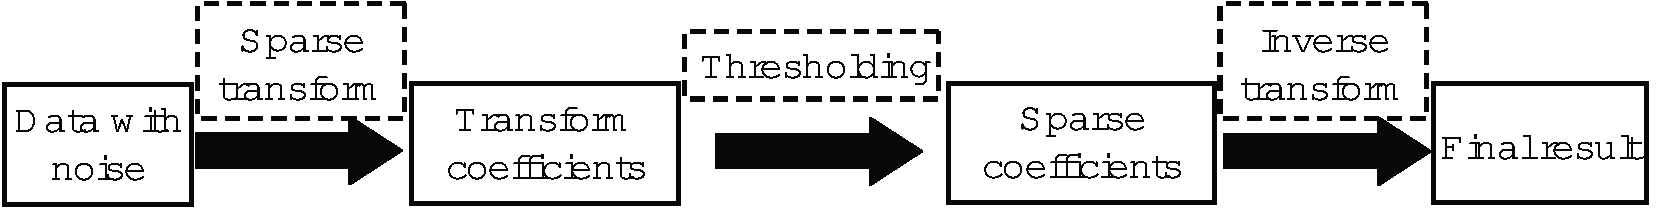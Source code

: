 #FIG 3.2
Portrait
Flush left
Inches
Letter
100.00
Single
0
1200 2
0 32 #070809
# polyline
2 1 0 3 32 32 999 0 -1 4.0 0 1 0 0 0 5
	107 12214 107 13113 1508 13113 1508 12214 107 12214
# text
4 0 32 997 -1 12 20 0 4 341.505 341.505 182 12566 D\001
# text
4 0 32 995 -1 12 20 0 4 341.505 341.505 399 12566 a\001
# text
4 0 32 993 -1 12 20 0 4 341.505 341.505 566 12566 t\001
# text
4 0 32 991 -1 12 20 0 4 341.505 341.505 649 12566 a\001
# text
4 0 32 989 -1 12 20 0 4 341.505 341.505 899 12566 w\001
# text
4 0 32 987 -1 12 20 0 4 341.505 341.505 1116 12566 i\001
# text
4 0 32 985 -1 12 20 0 4 341.505 341.505 1182 12566 t\001
# text
4 0 32 983 -1 12 20 0 4 341.505 341.505 1265 12566 h\001
# text
4 0 32 982 -1 12 20 0 4 341.505 341.505 448 12926 n\001
# text
4 0 32 980 -1 12 20 0 4 341.505 341.505 615 12926 o\001
# text
4 0 32 978 -1 12 20 0 4 341.505 341.505 782 12926 i\001
# text
4 0 32 976 -1 12 20 0 4 341.505 341.505 849 12926 s\001
# text
4 0 32 974 -1 12 20 0 4 341.505 341.505 999 12926 e\001
# polyline
2 1 0 3 32 32 973 0 -1 4.0 0 1 0 0 0 5
	3159 12208 3159 13107 5160 13107 5160 12208 3159 12208
# text
4 0 32 971 -1 12 20 0 4 341.505 341.505 3475 12560 T\001
# text
4 0 32 969 -1 12 20 0 4 341.505 341.505 3658 12560 r\001
# text
4 0 32 967 -1 12 20 0 4 341.505 341.505 3758 12560 a\001
# text
4 0 32 965 -1 12 20 0 4 341.505 341.505 3925 12560 n\001
# text
4 0 32 963 -1 12 20 0 4 341.505 341.505 4092 12560 s\001
# text
4 0 32 961 -1 12 20 0 4 341.505 341.505 4242 12560 f\001
# text
4 0 32 959 -1 12 20 0 4 341.505 341.505 4325 12560 o\001
# text
4 0 32 957 -1 12 20 0 4 341.505 341.505 4492 12560 r\001
# text
4 0 32 955 -1 12 20 0 4 341.505 341.505 4592 12560 m\001
# text
4 0 32 954 -1 12 20 0 4 341.505 341.505 3409 12920 c\001
# text
4 0 32 952 -1 12 20 0 4 341.505 341.505 3559 12920 o\001
# text
4 0 32 950 -1 12 20 0 4 341.505 341.505 3726 12920 e\001
# text
4 0 32 948 -1 12 20 0 4 341.505 341.505 3893 12920 f\001
# text
4 0 32 946 -1 12 20 0 4 341.505 341.505 3976 12920 f\001
# text
4 0 32 944 -1 12 20 0 4 341.505 341.505 4059 12920 i\001
# text
4 0 32 942 -1 12 20 0 4 341.505 341.505 4126 12920 c\001
# text
4 0 32 940 -1 12 20 0 4 341.505 341.505 4276 12920 i\001
# text
4 0 32 938 -1 12 20 0 4 341.505 341.505 4342 12920 e\001
# text
4 0 32 936 -1 12 20 0 4 341.505 341.505 4509 12920 n\001
# text
4 0 32 934 -1 12 20 0 4 341.505 341.505 4676 12920 t\001
# text
4 0 32 932 -1 12 20 0 4 341.505 341.505 4759 12920 s\001
# polyline
2 1 0 0 32 32 931 0 20 4.0 0 1 0 0 0 8
	2699 12957 2699 12832 1545 12832 1545 12582 2699 12582 
	2699 12458 3084 12707 2699 12957
# polyline
2 1 0 2 32 32 929 0 -1 4.0 1 1 0 0 0 8
	2699 12957 2699 12832 1545 12832 1545 12582 2699 12582 
	2699 12458 3084 12707 2699 12957
# polyline
2 1 0 0 32 32 928 0 20 4.0 1 1 0 0 0 5
	3096 11611 3121 11611 3121 11711 3096 11711 3096 11611
# polyline
2 1 0 0 32 32 926 0 20 4.0 1 1 0 0 0 5
	3096 11786 3121 11786 3121 11886 3096 11886 3096 11786
# polyline
2 1 0 0 32 32 925 0 20 4.0 1 1 0 0 0 5
	3096 11961 3121 11961 3121 12060 3096 12060 3096 11961
# polyline
2 1 0 0 32 32 924 0 20 4.0 1 1 0 0 0 5
	3096 12135 3121 12135 3121 12235 3096 12235 3096 12135
# polyline
2 1 0 0 32 32 923 0 20 4.0 1 1 0 0 0 5
	3096 12310 3121 12310 3121 12410 3096 12410 3096 12310
# polyline
2 1 0 0 32 32 922 0 20 4.0 1 1 0 0 0 5
	2992 12456 3092 12456 3092 12481 2992 12481 2992 12456
# polyline
2 1 0 0 32 32 921 0 20 4.0 1 1 0 0 0 5
	2817 12456 2917 12456 2917 12481 2817 12481 2817 12456
# polyline
2 1 0 0 32 32 920 0 20 4.0 1 1 0 0 0 5
	2642 12456 2742 12456 2742 12481 2642 12481 2642 12456
# polyline
2 1 0 0 32 32 919 0 20 4.0 1 1 0 0 0 5
	2467 12456 2567 12456 2567 12481 2467 12481 2467 12456
# polyline
2 1 0 0 32 32 918 0 20 4.0 1 1 0 0 0 5
	2292 12456 2392 12456 2392 12481 2292 12481 2292 12456
# polyline
2 1 0 0 32 32 917 0 20 4.0 1 1 0 0 0 5
	2117 12456 2217 12456 2217 12481 2117 12481 2117 12456
# polyline
2 1 0 0 32 32 916 0 20 4.0 1 1 0 0 0 5
	1941 12456 2041 12456 2041 12481 1941 12481 1941 12456
# polyline
2 1 0 0 32 32 915 0 20 4.0 1 1 0 0 0 5
	1766 12456 1866 12456 1866 12481 1766 12481 1766 12456
# polyline
2 1 0 0 32 32 914 0 20 4.0 1 1 0 0 0 5
	1591 12456 1691 12456 1691 12481 1591 12481 1591 12456
# polyline
2 1 0 0 32 32 913 0 20 4.0 1 1 0 0 0 5
	1570 12426 1545 12426 1545 12327 1570 12327 1570 12426
# polyline
2 1 0 0 32 32 911 0 20 4.0 1 1 0 0 0 5
	1570 12252 1545 12252 1545 12152 1570 12152 1570 12252
# polyline
2 1 0 0 32 32 910 0 20 4.0 1 1 0 0 0 5
	1570 12077 1545 12077 1545 11977 1570 11977 1570 12077
# polyline
2 1 0 0 32 32 909 0 20 4.0 1 1 0 0 0 5
	1570 11902 1545 11902 1545 11802 1570 11802 1570 11902
# polyline
2 1 0 0 32 32 908 0 20 4.0 1 1 0 0 0 5
	1570 11727 1545 11727 1545 11628 1570 11628 1570 11727
# polyline
2 1 0 0 32 32 907 0 20 4.0 1 1 0 0 0 5
	1708 11615 1608 11615 1608 11590 1708 11590 1708 11615
# polyline
2 1 0 0 32 32 906 0 20 4.0 1 1 0 0 0 5
	1883 11615 1783 11615 1783 11590 1883 11590 1883 11615
# polyline
2 1 0 0 32 32 905 0 20 4.0 1 1 0 0 0 5
	2058 11615 1958 11615 1958 11590 2058 11590 2058 11615
# polyline
2 1 0 0 32 32 904 0 20 4.0 1 1 0 0 0 5
	2233 11615 2133 11615 2133 11590 2233 11590 2233 11615
# polyline
2 1 0 0 32 32 903 0 20 4.0 1 1 0 0 0 5
	2408 11615 2308 11615 2308 11590 2408 11590 2408 11615
# polyline
2 1 0 0 32 32 902 0 20 4.0 1 1 0 0 0 5
	2583 11615 2483 11615 2483 11590 2583 11590 2583 11615
# polyline
2 1 0 0 32 32 901 0 20 4.0 1 1 0 0 0 5
	2758 11615 2658 11615 2658 11590 2758 11590 2758 11615
# polyline
2 1 0 0 32 32 900 0 20 4.0 1 1 0 0 0 5
	2933 11615 2833 11615 2833 11590 2933 11590 2933 11615
# polyline
2 1 0 0 32 32 899 0 20 4.0 1 1 0 0 0 5
	3109 11615 3009 11615 3009 11590 3109 11590 3109 11615
# polyline
2 1 0 1 32 32 897 0 -1 4.0 2 0 0 0 0 5
	3096 11711 3096 11611 3121 11611 3121 11711 3096 11711
# polyline
2 1 0 1 32 32 896 0 -1 4.0 2 0 0 0 0 5
	3096 11886 3096 11786 3121 11786 3121 11886 3096 11886
# polyline
2 1 0 1 32 32 895 0 -1 4.0 2 0 0 0 0 5
	3096 12060 3096 11961 3121 11961 3121 12060 3096 12060
# polyline
2 1 0 1 32 32 894 0 -1 4.0 2 0 0 0 0 5
	3096 12235 3096 12135 3121 12135 3121 12235 3096 12235
# polyline
2 1 0 1 32 32 893 0 -1 4.0 2 0 0 0 0 5
	3096 12410 3096 12310 3121 12310 3121 12410 3096 12410
# polyline
2 1 0 1 32 32 892 0 -1 4.0 2 0 0 0 0 5
	2992 12456 3092 12456 3092 12481 2992 12481 2992 12456
# polyline
2 1 0 1 32 32 891 0 -1 4.0 2 0 0 0 0 5
	2817 12456 2917 12456 2917 12481 2817 12481 2817 12456
# polyline
2 1 0 1 32 32 890 0 -1 4.0 2 0 0 0 0 5
	2642 12456 2742 12456 2742 12481 2642 12481 2642 12456
# polyline
2 1 0 1 32 32 889 0 -1 4.0 2 0 0 0 0 5
	2467 12456 2567 12456 2567 12481 2467 12481 2467 12456
# polyline
2 1 0 1 32 32 888 0 -1 4.0 2 0 0 0 0 5
	2292 12456 2392 12456 2392 12481 2292 12481 2292 12456
# polyline
2 1 0 1 32 32 887 0 -1 4.0 2 0 0 0 0 5
	2117 12456 2217 12456 2217 12481 2117 12481 2117 12456
# polyline
2 1 0 1 32 32 886 0 -1 4.0 2 0 0 0 0 5
	1941 12456 2042 12456 2042 12481 1941 12481 1941 12456
# polyline
2 1 0 1 32 32 885 0 -1 4.0 2 0 0 0 0 5
	1766 12456 1866 12456 1866 12481 1766 12481 1766 12456
# polyline
2 1 0 1 32 32 884 0 -1 4.0 2 0 0 0 0 5
	1591 12456 1691 12456 1691 12481 1591 12481 1591 12456
# polyline
2 1 0 1 32 32 883 0 -1 4.0 2 0 0 0 0 5
	1570 12326 1570 12426 1545 12426 1545 12326 1570 12326
# polyline
2 1 0 1 32 32 881 0 -1 4.0 2 0 0 0 0 5
	1570 12152 1570 12252 1545 12252 1545 12152 1570 12152
# polyline
2 1 0 1 32 32 880 0 -1 4.0 2 0 0 0 0 5
	1570 11977 1570 12077 1545 12077 1545 11977 1570 11977
# polyline
2 1 0 1 32 32 879 0 -1 4.0 2 0 0 0 0 5
	1570 11802 1570 11902 1545 11902 1545 11802 1570 11802
# polyline
2 1 0 1 32 32 878 0 -1 4.0 2 0 0 0 0 5
	1570 11628 1570 11727 1545 11727 1545 11628 1570 11628
# polyline
2 1 0 1 32 32 877 0 -1 4.0 2 0 0 0 0 5
	1708 11615 1608 11615 1608 11590 1708 11590 1708 11615
# polyline
2 1 0 1 32 32 876 0 -1 4.0 2 0 0 0 0 5
	1883 11615 1783 11615 1783 11590 1883 11590 1883 11615
# polyline
2 1 0 1 32 32 875 0 -1 4.0 2 0 0 0 0 5
	2058 11615 1958 11615 1958 11590 2058 11590 2058 11615
# polyline
2 1 0 1 32 32 874 0 -1 4.0 2 0 0 0 0 5
	2233 11615 2133 11615 2133 11590 2233 11590 2233 11615
# polyline
2 1 0 1 32 32 873 0 -1 4.0 2 0 0 0 0 5
	2408 11615 2308 11615 2308 11590 2408 11590 2408 11615
# polyline
2 1 0 1 32 32 872 0 -1 4.0 2 0 0 0 0 5
	2583 11615 2483 11615 2483 11590 2583 11590 2583 11615
# polyline
2 1 0 1 32 32 871 0 -1 4.0 2 0 0 0 0 5
	2758 11615 2658 11615 2658 11590 2758 11590 2758 11615
# polyline
2 1 0 1 32 32 870 0 -1 4.0 2 0 0 0 0 5
	2933 11615 2833 11615 2833 11590 2933 11590 2933 11615
# polyline
2 1 0 1 32 32 869 0 -1 4.0 2 0 0 0 0 5
	3109 11615 3008 11615 3008 11590 3109 11590 3109 11615
# text
4 0 32 867 -1 12 20 0 4 341.505 341.505 1858 11966 S\001
# text
4 0 32 865 -1 12 20 0 4 341.505 341.505 2058 11966 p\001
# text
4 0 32 863 -1 12 20 0 4 341.505 341.505 2225 11966 a\001
# text
4 0 32 861 -1 12 20 0 4 341.505 341.505 2392 11966 r\001
# text
4 0 32 859 -1 12 20 0 4 341.505 341.505 2492 11966 s\001
# text
4 0 32 857 -1 12 20 0 4 341.505 341.505 2642 11966 e\001
# text
4 0 32 856 -1 12 20 0 4 341.505 341.505 1700 12327 t\001
# text
4 0 32 854 -1 12 20 0 4 341.505 341.505 1783 12327 r\001
# text
4 0 32 852 -1 12 20 0 4 341.505 341.505 1883 12327 a\001
# text
4 0 32 850 -1 12 20 0 4 341.505 341.505 2050 12327 n\001
# text
4 0 32 848 -1 12 20 0 4 341.505 341.505 2217 12327 s\001
# text
4 0 32 846 -1 12 20 0 4 341.505 341.505 2367 12327 f\001
# text
4 0 32 844 -1 12 20 0 4 341.505 341.505 2450 12327 o\001
# text
4 0 32 842 -1 12 20 0 4 341.505 341.505 2617 12327 r\001
# text
4 0 32 840 -1 12 20 0 4 341.505 341.505 2717 12327 m\001
# polyline
2 1 0 3 32 32 839 0 -1 4.0 0 1 0 0 0 5
	7185 12202 7185 13100 9186 13100 9186 12202 7185 12202
# text
4 0 32 837 -1 12 20 0 4 341.505 341.505 7711 12554 S\001
# text
4 0 32 835 -1 12 20 0 4 341.505 341.505 7911 12554 p\001
# text
4 0 32 833 -1 12 20 0 4 341.505 341.505 8078 12554 a\001
# text
4 0 32 831 -1 12 20 0 4 341.505 341.505 8245 12554 r\001
# text
4 0 32 829 -1 12 20 0 4 341.505 341.505 8345 12554 s\001
# text
4 0 32 827 -1 12 20 0 4 341.505 341.505 8495 12554 e\001
# text
4 0 32 826 -1 12 20 0 4 341.505 341.505 7435 12913 c\001
# text
4 0 32 824 -1 12 20 0 4 341.505 341.505 7585 12913 o\001
# text
4 0 32 822 -1 12 20 0 4 341.505 341.505 7752 12913 e\001
# text
4 0 32 820 -1 12 20 0 4 341.505 341.505 7919 12913 f\001
# text
4 0 32 818 -1 12 20 0 4 341.505 341.505 8002 12913 f\001
# text
4 0 32 816 -1 12 20 0 4 341.505 341.505 8085 12913 i\001
# text
4 0 32 814 -1 12 20 0 4 341.505 341.505 8152 12913 c\001
# text
4 0 32 812 -1 12 20 0 4 341.505 341.505 8303 12913 i\001
# text
4 0 32 810 -1 12 20 0 4 341.505 341.505 8369 12913 e\001
# text
4 0 32 808 -1 12 20 0 4 341.505 341.505 8535 12913 n\001
# text
4 0 32 806 -1 12 20 0 4 341.505 341.505 8702 12913 t\001
# text
4 0 32 804 -1 12 20 0 4 341.505 341.505 8785 12913 s\001
# polyline
2 1 0 3 32 32 803 0 -1 4.0 0 1 0 0 0 5
	10825 12202 10825 13100 12425 13100 12425 12202 10825 12202
# text
4 0 32 801 -1 12 20 0 4 341.505 341.505 10874 12772 F\001
# text
4 0 32 799 -1 12 20 0 4 341.505 341.505 11057 12772 i\001
# text
4 0 32 797 -1 12 20 0 4 341.505 341.505 11124 12772 n\001
# text
4 0 32 795 -1 12 20 0 4 341.505 341.505 11291 12772 a\001
# text
4 0 32 793 -1 12 20 0 4 341.505 341.505 11458 12772 l\001
# text
4 0 32 791 -1 12 20 0 4 341.505 341.505 11608 12772 r\001
# text
4 0 32 789 -1 12 20 0 4 341.505 341.505 11708 12772 e\001
# text
4 0 32 787 -1 12 20 0 4 341.505 341.505 11874 12772 s\001
# text
4 0 32 785 -1 12 20 0 4 341.505 341.505 12024 12772 u\001
# text
4 0 32 783 -1 12 20 0 4 341.505 341.505 12191 12772 l\001
# text
4 0 32 781 -1 12 20 0 4 341.505 341.505 12258 12772 t\001
# polyline
2 1 0 0 32 32 780 0 20 4.0 0 1 0 0 0 5
	10762 11611 10787 11611 10787 11711 10762 11711 10762 11611
# polyline
2 1 0 0 32 32 778 0 20 4.0 0 1 0 0 0 5
	10762 11786 10787 11786 10787 11886 10762 11886 10762 11786
# polyline
2 1 0 0 32 32 777 0 20 4.0 0 1 0 0 0 5
	10762 11961 10787 11961 10787 12060 10762 12060 10762 11961
# polyline
2 1 0 0 32 32 776 0 20 4.0 0 1 0 0 0 5
	10762 12135 10787 12135 10787 12235 10762 12235 10762 12135
# polyline
2 1 0 0 32 32 775 0 20 4.0 0 1 0 0 0 5
	10762 12310 10787 12310 10787 12410 10762 12410 10762 12310
# polyline
2 1 0 0 32 32 774 0 20 4.0 0 1 0 0 0 5
	10658 12456 10758 12456 10758 12481 10658 12481 10658 12456
# polyline
2 1 0 0 32 32 773 0 20 4.0 0 1 0 0 0 5
	10483 12456 10583 12456 10583 12481 10483 12481 10483 12456
# polyline
2 1 0 0 32 32 772 0 20 4.0 0 1 0 0 0 5
	10308 12456 10408 12456 10408 12481 10308 12481 10308 12456
# polyline
2 1 0 0 32 32 771 0 20 4.0 0 1 0 0 0 5
	10133 12456 10233 12456 10233 12481 10133 12481 10133 12456
# polyline
2 1 0 0 32 32 770 0 20 4.0 0 1 0 0 0 5
	9958 12456 10058 12456 10058 12481 9958 12481 9958 12456
# polyline
2 1 0 0 32 32 769 0 20 4.0 0 1 0 0 0 5
	9783 12456 9883 12456 9883 12481 9783 12481 9783 12456
# polyline
2 1 0 0 32 32 768 0 20 4.0 0 1 0 0 0 5
	9608 12456 9708 12456 9708 12481 9608 12481 9608 12456
# polyline
2 1 0 0 32 32 767 0 20 4.0 0 1 0 0 0 5
	9432 12456 9532 12456 9532 12481 9432 12481 9432 12456
# polyline
2 1 0 0 32 32 766 0 20 4.0 0 1 0 0 0 5
	9257 12456 9357 12456 9357 12481 9257 12481 9257 12456
# polyline
2 1 0 0 32 32 765 0 20 4.0 0 1 0 0 0 5
	9236 12426 9211 12426 9211 12327 9236 12327 9236 12426
# polyline
2 1 0 0 32 32 763 0 20 4.0 0 1 0 0 0 5
	9236 12252 9211 12252 9211 12152 9236 12152 9236 12252
# polyline
2 1 0 0 32 32 762 0 20 4.0 0 1 0 0 0 5
	9236 12077 9211 12077 9211 11977 9236 11977 9236 12077
# polyline
2 1 0 0 32 32 761 0 20 4.0 0 1 0 0 0 5
	9236 11902 9211 11902 9211 11802 9236 11802 9236 11902
# polyline
2 1 0 0 32 32 760 0 20 4.0 0 1 0 0 0 5
	9236 11727 9211 11727 9211 11628 9236 11628 9236 11727
# polyline
2 1 0 0 32 32 759 0 20 4.0 0 1 0 0 0 5
	9374 11615 9274 11615 9274 11590 9374 11590 9374 11615
# polyline
2 1 0 0 32 32 758 0 20 4.0 0 1 0 0 0 5
	9549 11615 9449 11615 9449 11590 9549 11590 9549 11615
# polyline
2 1 0 0 32 32 757 0 20 4.0 0 1 0 0 0 5
	9724 11615 9624 11615 9624 11590 9724 11590 9724 11615
# polyline
2 1 0 0 32 32 756 0 20 4.0 0 1 0 0 0 5
	9899 11615 9799 11615 9799 11590 9899 11590 9899 11615
# polyline
2 1 0 0 32 32 755 0 20 4.0 0 1 0 0 0 5
	10074 11615 9974 11615 9974 11590 10074 11590 10074 11615
# polyline
2 1 0 0 32 32 754 0 20 4.0 0 1 0 0 0 5
	10249 11615 10149 11615 10149 11590 10249 11590 10249 11615
# polyline
2 1 0 0 32 32 753 0 20 4.0 0 1 0 0 0 5
	10424 11615 10324 11615 10324 11590 10424 11590 10424 11615
# polyline
2 1 0 0 32 32 752 0 20 4.0 0 1 0 0 0 5
	10599 11615 10499 11615 10499 11590 10599 11590 10599 11615
# polyline
2 1 0 0 32 32 751 0 20 4.0 0 1 0 0 0 5
	10775 11615 10675 11615 10675 11590 10775 11590 10775 11615
# polyline
2 1 0 1 32 32 749 0 -1 4.0 2 0 0 0 0 5
	10762 11711 10762 11611 10787 11611 10787 11711 10762 11711
# polyline
2 1 0 1 32 32 748 0 -1 4.0 2 0 0 0 0 5
	10762 11886 10762 11786 10787 11786 10787 11886 10762 11886
# polyline
2 1 0 1 32 32 747 0 -1 4.0 2 0 0 0 0 5
	10762 12060 10762 11961 10787 11961 10787 12060 10762 12060
# polyline
2 1 0 1 32 32 746 0 -1 4.0 2 0 0 0 0 5
	10762 12235 10762 12135 10787 12135 10787 12235 10762 12235
# polyline
2 1 0 1 32 32 745 0 -1 4.0 2 0 0 0 0 5
	10762 12410 10762 12310 10787 12310 10787 12410 10762 12410
# polyline
2 1 0 1 32 32 744 0 -1 4.0 2 0 0 0 0 5
	10658 12456 10758 12456 10758 12481 10658 12481 10658 12456
# polyline
2 1 0 1 32 32 743 0 -1 4.0 2 0 0 0 0 5
	10483 12456 10583 12456 10583 12481 10483 12481 10483 12456
# polyline
2 1 0 1 32 32 742 0 -1 4.0 2 0 0 0 0 5
	10308 12456 10408 12456 10408 12481 10308 12481 10308 12456
# polyline
2 1 0 1 32 32 741 0 -1 4.0 2 0 0 0 0 5
	10133 12456 10233 12456 10233 12481 10133 12481 10133 12456
# polyline
2 1 0 1 32 32 740 0 -1 4.0 2 0 0 0 0 5
	9958 12456 10058 12456 10058 12481 9958 12481 9958 12456
# polyline
2 1 0 1 32 32 739 0 -1 4.0 2 0 0 0 0 5
	9783 12456 9883 12456 9883 12481 9783 12481 9783 12456
# polyline
2 1 0 1 32 32 738 0 -1 4.0 2 0 0 0 0 5
	9608 12456 9708 12456 9708 12481 9608 12481 9608 12456
# polyline
2 1 0 1 32 32 737 0 -1 4.0 2 0 0 0 0 5
	9432 12456 9532 12456 9532 12481 9432 12481 9432 12456
# polyline
2 1 0 1 32 32 736 0 -1 4.0 2 0 0 0 0 5
	9257 12456 9357 12456 9357 12481 9257 12481 9257 12456
# polyline
2 1 0 1 32 32 735 0 -1 4.0 2 0 0 0 0 5
	9236 12326 9236 12426 9211 12426 9211 12326 9236 12326
# polyline
2 1 0 1 32 32 733 0 -1 4.0 2 0 0 0 0 5
	9236 12152 9236 12252 9211 12252 9211 12152 9236 12152
# polyline
2 1 0 1 32 32 732 0 -1 4.0 2 0 0 0 0 5
	9236 11977 9236 12077 9211 12077 9211 11977 9236 11977
# polyline
2 1 0 1 32 32 731 0 -1 4.0 2 0 0 0 0 5
	9236 11802 9236 11902 9211 11902 9211 11802 9236 11802
# polyline
2 1 0 1 32 32 730 0 -1 4.0 2 0 0 0 0 5
	9236 11628 9236 11727 9211 11727 9211 11628 9236 11628
# polyline
2 1 0 1 32 32 729 0 -1 4.0 2 0 0 0 0 5
	9374 11615 9274 11615 9274 11590 9374 11590 9374 11615
# polyline
2 1 0 1 32 32 728 0 -1 4.0 2 0 0 0 0 5
	9549 11615 9449 11615 9449 11590 9549 11590 9549 11615
# polyline
2 1 0 1 32 32 727 0 -1 4.0 2 0 0 0 0 5
	9724 11615 9624 11615 9624 11590 9724 11590 9724 11615
# polyline
2 1 0 1 32 32 726 0 -1 4.0 2 0 0 0 0 5
	9899 11615 9799 11615 9799 11590 9899 11590 9899 11615
# polyline
2 1 0 1 32 32 725 0 -1 4.0 2 0 0 0 0 5
	10074 11615 9974 11615 9974 11590 10074 11590 10074 11615
# polyline
2 1 0 1 32 32 724 0 -1 4.0 2 0 0 0 0 5
	10249 11615 10149 11615 10149 11590 10249 11590 10249 11615
# polyline
2 1 0 1 32 32 723 0 -1 4.0 2 0 0 0 0 5
	10424 11615 10324 11615 10324 11590 10424 11590 10424 11615
# polyline
2 1 0 1 32 32 722 0 -1 4.0 2 0 0 0 0 5
	10599 11615 10499 11615 10499 11590 10599 11590 10599 11615
# polyline
2 1 0 1 32 32 721 0 -1 4.0 2 0 0 0 0 5
	10775 11615 10675 11615 10675 11590 10775 11590 10775 11615
# text
4 0 32 719 -1 12 20 0 4 341.505 341.505 9507 11966 I\001
# text
4 0 32 717 -1 12 20 0 4 341.505 341.505 9590 11966 n\001
# text
4 0 32 715 -1 12 20 0 4 341.505 341.505 9757 11966 v\001
# text
4 0 32 713 -1 12 20 0 4 341.505 341.505 9907 11966 e\001
# text
4 0 32 711 -1 12 20 0 4 341.505 341.505 10074 11966 r\001
# text
4 0 32 709 -1 12 20 0 4 341.505 341.505 10174 11966 s\001
# text
4 0 32 707 -1 12 20 0 4 341.505 341.505 10324 11966 e\001
# text
4 0 32 706 -1 12 20 0 4 341.505 341.505 9365 12327 t\001
# text
4 0 32 704 -1 12 20 0 4 341.505 341.505 9448 12327 r\001
# text
4 0 32 702 -1 12 20 0 4 341.505 341.505 9548 12327 a\001
# text
4 0 32 700 -1 12 20 0 4 341.505 341.505 9715 12327 n\001
# text
4 0 32 698 -1 12 20 0 4 341.505 341.505 9882 12327 s\001
# text
4 0 32 696 -1 12 20 0 4 341.505 341.505 10032 12327 f\001
# text
4 0 32 694 -1 12 20 0 4 341.505 341.505 10115 12327 o\001
# text
4 0 32 692 -1 12 20 0 4 341.505 341.505 10282 12327 r\001
# text
4 0 32 690 -1 12 20 0 4 341.505 341.505 10382 12327 m\001
# polyline
2 1 0 0 32 32 689 0 20 4.0 2 0 0 0 0 5
	7098 11815 7123 11815 7123 11902 7098 11902 7098 11815
# polyline
2 1 0 0 32 32 687 0 20 4.0 2 0 0 0 0 5
	7098 11977 7123 11977 7123 12077 7098 12077 7098 11977
# polyline
2 1 0 0 32 32 686 0 20 4.0 2 0 0 0 0 5
	7098 12152 7123 12152 7123 12252 7098 12252 7098 12152
# polyline
2 1 0 0 32 32 685 0 20 4.0 2 0 0 0 0 5
	7004 12308 7104 12308 7104 12333 7004 12333 7004 12308
# polyline
2 1 0 0 32 32 684 0 20 4.0 2 0 0 0 0 5
	6829 12308 6929 12308 6929 12333 6829 12333 6829 12308
# polyline
2 1 0 0 32 32 683 0 20 4.0 2 0 0 0 0 5
	6654 12308 6754 12308 6754 12333 6654 12333 6654 12308
# polyline
2 1 0 0 32 32 682 0 20 4.0 2 0 0 0 0 5
	6479 12308 6579 12308 6579 12333 6479 12333 6479 12308
# polyline
2 1 0 0 32 32 681 0 20 4.0 2 0 0 0 0 5
	6304 12308 6404 12308 6404 12333 6304 12333 6304 12308
# polyline
2 1 0 0 32 32 680 0 20 4.0 2 0 0 0 0 5
	6129 12308 6229 12308 6229 12333 6129 12333 6129 12308
# polyline
2 1 0 0 32 32 679 0 20 4.0 2 0 0 0 0 5
	5954 12308 6054 12308 6054 12333 5954 12333 5954 12308
# polyline
2 1 0 0 32 32 678 0 20 4.0 2 0 0 0 0 5
	5779 12308 5879 12308 5879 12333 5779 12333 5779 12308
# polyline
2 1 0 0 32 32 677 0 20 4.0 2 0 0 0 0 5
	5604 12308 5704 12308 5704 12333 5604 12333 5604 12308
# polyline
2 1 0 0 32 32 676 0 20 4.0 2 0 0 0 0 5
	5429 12308 5529 12308 5529 12333 5429 12333 5429 12308
# polyline
2 1 0 0 32 32 675 0 20 4.0 2 0 0 0 0 5
	5254 12308 5354 12308 5354 12333 5254 12333 5254 12308
# polyline
2 1 0 0 32 32 674 0 20 4.0 2 0 0 0 0 5
	5222 12289 5197 12289 5197 12189 5222 12189 5222 12289
# polyline
2 1 0 0 32 32 672 0 20 4.0 2 0 0 0 0 5
	5222 12114 5197 12114 5197 12015 5222 12015 5222 12114
# polyline
2 1 0 0 32 32 671 0 20 4.0 2 0 0 0 0 5
	5222 11940 5197 11940 5197 11840 5222 11840 5222 11940
# polyline
2 1 0 0 32 32 670 0 20 4.0 2 0 0 0 0 5
	5360 11827 5260 11827 5260 11802 5360 11802 5360 11827
# polyline
2 1 0 0 32 32 669 0 20 4.0 2 0 0 0 0 5
	5535 11827 5435 11827 5435 11802 5535 11802 5535 11827
# polyline
2 1 0 0 32 32 668 0 20 4.0 2 0 0 0 0 5
	5710 11827 5610 11827 5610 11802 5710 11802 5710 11827
# polyline
2 1 0 0 32 32 667 0 20 4.0 2 0 0 0 0 5
	5885 11827 5785 11827 5785 11802 5885 11802 5885 11827
# polyline
2 1 0 0 32 32 666 0 20 4.0 2 0 0 0 0 5
	6060 11827 5960 11827 5960 11802 6060 11802 6060 11827
# polyline
2 1 0 0 32 32 665 0 20 4.0 2 0 0 0 0 5
	6235 11827 6135 11827 6135 11802 6235 11802 6235 11827
# polyline
2 1 0 0 32 32 664 0 20 4.0 2 0 0 0 0 5
	6410 11827 6310 11827 6310 11802 6410 11802 6410 11827
# polyline
2 1 0 0 32 32 663 0 20 4.0 2 0 0 0 0 5
	6585 11827 6485 11827 6485 11802 6585 11802 6585 11827
# polyline
2 1 0 0 32 32 662 0 20 4.0 2 0 0 0 0 5
	6760 11827 6660 11827 6660 11802 6760 11802 6760 11827
# polyline
2 1 0 0 32 32 661 0 20 4.0 2 0 0 0 0 5
	6935 11827 6835 11827 6835 11802 6935 11802 6935 11827
# polyline
2 1 0 0 32 32 660 0 20 4.0 2 0 0 0 0 5
	7110 11827 7010 11827 7010 11802 7110 11802 7110 11827
# polyline
2 1 0 1 32 32 658 0 -1 4.0 2 0 0 0 0 5
	7098 11902 7098 11815 7123 11815 7123 11902 7098 11902
# polyline
2 1 0 1 32 32 657 0 -1 4.0 2 0 0 0 0 5
	7098 12077 7098 11977 7123 11977 7123 12077 7098 12077
# polyline
2 1 0 1 32 32 656 0 -1 4.0 2 0 0 0 0 5
	7098 12252 7098 12152 7123 12152 7123 12252 7098 12252
# polyline
2 1 0 1 32 32 655 0 -1 4.0 2 0 0 0 0 5
	7004 12308 7104 12308 7104 12333 7004 12333 7004 12308
# polyline
2 1 0 1 32 32 654 0 -1 4.0 2 0 0 0 0 5
	6829 12308 6929 12308 6929 12333 6829 12333 6829 12308
# polyline
2 1 0 1 32 32 653 0 -1 4.0 2 0 0 0 0 5
	6654 12308 6754 12308 6754 12333 6654 12333 6654 12308
# polyline
2 1 0 1 32 32 652 0 -1 4.0 2 0 0 0 0 5
	6479 12308 6579 12308 6579 12333 6479 12333 6479 12308
# polyline
2 1 0 1 32 32 651 0 -1 4.0 2 0 0 0 0 5
	6304 12308 6404 12308 6404 12333 6304 12333 6304 12308
# polyline
2 1 0 1 32 32 650 0 -1 4.0 2 0 0 0 0 5
	6129 12308 6229 12308 6229 12333 6129 12333 6129 12308
# polyline
2 1 0 1 32 32 649 0 -1 4.0 2 0 0 0 0 5
	5954 12308 6054 12308 6054 12333 5954 12333 5954 12308
# polyline
2 1 0 1 32 32 648 0 -1 4.0 2 0 0 0 0 5
	5779 12308 5879 12308 5879 12333 5779 12333 5779 12308
# polyline
2 1 0 1 32 32 647 0 -1 4.0 2 0 0 0 0 5
	5604 12308 5704 12308 5704 12333 5604 12333 5604 12308
# polyline
2 1 0 1 32 32 646 0 -1 4.0 2 0 0 0 0 5
	5429 12308 5529 12308 5529 12333 5429 12333 5429 12308
# polyline
2 1 0 1 32 32 645 0 -1 4.0 2 0 0 0 0 5
	5254 12308 5354 12308 5354 12333 5254 12333 5254 12308
# polyline
2 1 0 1 32 32 644 0 -1 4.0 2 0 0 0 0 5
	5222 12189 5222 12289 5197 12289 5197 12189 5222 12189
# polyline
2 1 0 1 32 32 642 0 -1 4.0 2 0 0 0 0 5
	5222 12014 5222 12114 5197 12114 5197 12014 5222 12014
# polyline
2 1 0 1 32 32 641 0 -1 4.0 2 0 0 0 0 5
	5222 11840 5222 11940 5197 11940 5197 11840 5222 11840
# polyline
2 1 0 1 32 32 640 0 -1 4.0 2 0 0 0 0 5
	5360 11827 5260 11827 5260 11802 5360 11802 5360 11827
# polyline
2 1 0 1 32 32 639 0 -1 4.0 2 0 0 0 0 5
	5535 11827 5435 11827 5435 11802 5535 11802 5535 11827
# polyline
2 1 0 1 32 32 638 0 -1 4.0 2 0 0 0 0 5
	5710 11827 5610 11827 5610 11802 5710 11802 5710 11827
# polyline
2 1 0 1 32 32 637 0 -1 4.0 2 0 0 0 0 5
	5885 11827 5785 11827 5785 11802 5885 11802 5885 11827
# polyline
2 1 0 1 32 32 636 0 -1 4.0 2 0 0 0 0 5
	6060 11827 5960 11827 5960 11802 6060 11802 6060 11827
# polyline
2 1 0 1 32 32 635 0 -1 4.0 2 0 0 0 0 5
	6235 11827 6135 11827 6135 11802 6235 11802 6235 11827
# polyline
2 1 0 1 32 32 634 0 -1 4.0 2 0 0 0 0 5
	6410 11827 6310 11827 6310 11802 6410 11802 6410 11827
# polyline
2 1 0 1 32 32 633 0 -1 4.0 2 0 0 0 0 5
	6585 11827 6485 11827 6485 11802 6585 11802 6585 11827
# polyline
2 1 0 1 32 32 632 0 -1 4.0 2 0 0 0 0 5
	6760 11827 6660 11827 6660 11802 6760 11802 6760 11827
# polyline
2 1 0 1 32 32 631 0 -1 4.0 2 0 0 0 0 5
	6935 11827 6835 11827 6835 11802 6935 11802 6935 11827
# polyline
2 1 0 1 32 32 630 0 -1 4.0 2 0 0 0 0 5
	7110 11827 7010 11827 7010 11802 7110 11802 7110 11827
# text
4 0 32 628 -1 12 20 0 4 341.505 341.505 5317 12166 T\001
# text
4 0 32 626 -1 12 20 0 4 341.505 341.505 5501 12166 h\001
# text
4 0 32 624 -1 12 20 0 4 341.505 341.505 5668 12166 r\001
# text
4 0 32 622 -1 12 20 0 4 341.505 341.505 5768 12166 e\001
# text
4 0 32 620 -1 12 20 0 4 341.505 341.505 5935 12166 s\001
# text
4 0 32 618 -1 12 20 0 4 341.505 341.505 6085 12166 h\001
# text
4 0 32 616 -1 12 20 0 4 341.505 341.505 6251 12166 o\001
# text
4 0 32 614 -1 12 20 0 4 341.505 341.505 6418 12166 l\001
# text
4 0 32 612 -1 12 20 0 4 341.505 341.505 6485 12166 d\001
# text
4 0 32 610 -1 12 20 0 4 341.505 341.505 6652 12166 i\001
# text
4 0 32 608 -1 12 20 0 4 341.505 341.505 6718 12166 n\001
# text
4 0 32 606 -1 12 20 0 4 341.505 341.505 6885 12166 g\001
# polyline
2 1 0 0 32 32 604 0 20 4.0 2 0 0 0 0 5
	7098 11815 7123 11815 7123 11902 7098 11902 7098 11815
# polyline
2 1 0 0 32 32 603 0 20 4.0 2 0 0 0 0 5
	7098 11977 7123 11977 7123 12077 7098 12077 7098 11977
# polyline
2 1 0 0 32 32 602 0 20 4.0 2 0 0 0 0 5
	7098 12152 7123 12152 7123 12252 7098 12252 7098 12152
# polyline
2 1 0 0 32 32 601 0 20 4.0 2 0 0 0 0 5
	7004 12308 7104 12308 7104 12333 7004 12333 7004 12308
# polyline
2 1 0 0 32 32 600 0 20 4.0 2 0 0 0 0 5
	6829 12308 6929 12308 6929 12333 6829 12333 6829 12308
# polyline
2 1 0 0 32 32 599 0 20 4.0 2 0 0 0 0 5
	6654 12308 6754 12308 6754 12333 6654 12333 6654 12308
# polyline
2 1 0 0 32 32 598 0 20 4.0 2 0 0 0 0 5
	6479 12308 6579 12308 6579 12333 6479 12333 6479 12308
# polyline
2 1 0 0 32 32 597 0 20 4.0 2 0 0 0 0 5
	6304 12308 6404 12308 6404 12333 6304 12333 6304 12308
# polyline
2 1 0 0 32 32 596 0 20 4.0 2 0 0 0 0 5
	6129 12308 6229 12308 6229 12333 6129 12333 6129 12308
# polyline
2 1 0 0 32 32 595 0 20 4.0 2 0 0 0 0 5
	5954 12308 6054 12308 6054 12333 5954 12333 5954 12308
# polyline
2 1 0 0 32 32 594 0 20 4.0 2 0 0 0 0 5
	5779 12308 5879 12308 5879 12333 5779 12333 5779 12308
# polyline
2 1 0 0 32 32 593 0 20 4.0 2 0 0 0 0 5
	5604 12308 5704 12308 5704 12333 5604 12333 5604 12308
# polyline
2 1 0 0 32 32 592 0 20 4.0 2 0 0 0 0 5
	5429 12308 5529 12308 5529 12333 5429 12333 5429 12308
# polyline
2 1 0 0 32 32 591 0 20 4.0 2 0 0 0 0 5
	5254 12308 5354 12308 5354 12333 5254 12333 5254 12308
# polyline
2 1 0 0 32 32 590 0 20 4.0 2 0 0 0 0 5
	5222 12289 5197 12289 5197 12189 5222 12189 5222 12289
# polyline
2 1 0 0 32 32 588 0 20 4.0 2 0 0 0 0 5
	5222 12114 5197 12114 5197 12015 5222 12015 5222 12114
# polyline
2 1 0 0 32 32 587 0 20 4.0 2 0 0 0 0 5
	5222 11940 5197 11940 5197 11840 5222 11840 5222 11940
# polyline
2 1 0 0 32 32 586 0 20 4.0 2 0 0 0 0 5
	5360 11827 5260 11827 5260 11802 5360 11802 5360 11827
# polyline
2 1 0 0 32 32 585 0 20 4.0 2 0 0 0 0 5
	5535 11827 5435 11827 5435 11802 5535 11802 5535 11827
# polyline
2 1 0 0 32 32 584 0 20 4.0 2 0 0 0 0 5
	5710 11827 5610 11827 5610 11802 5710 11802 5710 11827
# polyline
2 1 0 0 32 32 583 0 20 4.0 2 0 0 0 0 5
	5885 11827 5785 11827 5785 11802 5885 11802 5885 11827
# polyline
2 1 0 0 32 32 582 0 20 4.0 2 0 0 0 0 5
	6060 11827 5960 11827 5960 11802 6060 11802 6060 11827
# polyline
2 1 0 0 32 32 581 0 20 4.0 2 0 0 0 0 5
	6235 11827 6135 11827 6135 11802 6235 11802 6235 11827
# polyline
2 1 0 0 32 32 580 0 20 4.0 2 0 0 0 0 5
	6410 11827 6310 11827 6310 11802 6410 11802 6410 11827
# polyline
2 1 0 0 32 32 579 0 20 4.0 2 0 0 0 0 5
	6585 11827 6485 11827 6485 11802 6585 11802 6585 11827
# polyline
2 1 0 0 32 32 578 0 20 4.0 2 0 0 0 0 5
	6760 11827 6660 11827 6660 11802 6760 11802 6760 11827
# polyline
2 1 0 0 32 32 577 0 20 4.0 2 0 0 0 0 5
	6935 11827 6835 11827 6835 11802 6935 11802 6935 11827
# polyline
2 1 0 0 32 32 576 0 20 4.0 2 0 0 0 0 5
	7110 11827 7010 11827 7010 11802 7110 11802 7110 11827
# polyline
2 1 0 1 32 32 574 0 -1 4.0 2 0 0 0 0 5
	7098 11902 7098 11815 7123 11815 7123 11902 7098 11902
# polyline
2 1 0 1 32 32 573 0 -1 4.0 2 0 0 0 0 5
	7098 12077 7098 11977 7123 11977 7123 12077 7098 12077
# polyline
2 1 0 1 32 32 572 0 -1 4.0 2 0 0 0 0 5
	7098 12252 7098 12152 7123 12152 7123 12252 7098 12252
# polyline
2 1 0 1 32 32 571 0 -1 4.0 2 0 0 0 0 5
	7004 12308 7104 12308 7104 12333 7004 12333 7004 12308
# polyline
2 1 0 1 32 32 570 0 -1 4.0 2 0 0 0 0 5
	6829 12308 6929 12308 6929 12333 6829 12333 6829 12308
# polyline
2 1 0 1 32 32 569 0 -1 4.0 2 0 0 0 0 5
	6654 12308 6754 12308 6754 12333 6654 12333 6654 12308
# polyline
2 1 0 1 32 32 568 0 -1 4.0 2 0 0 0 0 5
	6479 12308 6579 12308 6579 12333 6479 12333 6479 12308
# polyline
2 1 0 1 32 32 567 0 -1 4.0 2 0 0 0 0 5
	6304 12308 6404 12308 6404 12333 6304 12333 6304 12308
# polyline
2 1 0 1 32 32 566 0 -1 4.0 2 0 0 0 0 5
	6129 12308 6229 12308 6229 12333 6129 12333 6129 12308
# polyline
2 1 0 1 32 32 565 0 -1 4.0 2 0 0 0 0 5
	5954 12308 6054 12308 6054 12333 5954 12333 5954 12308
# polyline
2 1 0 1 32 32 564 0 -1 4.0 2 0 0 0 0 5
	5779 12308 5879 12308 5879 12333 5779 12333 5779 12308
# polyline
2 1 0 1 32 32 563 0 -1 4.0 2 0 0 0 0 5
	5604 12308 5704 12308 5704 12333 5604 12333 5604 12308
# polyline
2 1 0 1 32 32 562 0 -1 4.0 2 0 0 0 0 5
	5429 12308 5529 12308 5529 12333 5429 12333 5429 12308
# polyline
2 1 0 1 32 32 561 0 -1 4.0 2 0 0 0 0 5
	5254 12308 5354 12308 5354 12333 5254 12333 5254 12308
# polyline
2 1 0 1 32 32 560 0 -1 4.0 2 0 0 0 0 5
	5222 12189 5222 12289 5197 12289 5197 12189 5222 12189
# polyline
2 1 0 1 32 32 558 0 -1 4.0 2 0 0 0 0 5
	5222 12014 5222 12114 5197 12114 5197 12014 5222 12014
# polyline
2 1 0 1 32 32 557 0 -1 4.0 2 0 0 0 0 5
	5222 11840 5222 11940 5197 11940 5197 11840 5222 11840
# polyline
2 1 0 1 32 32 556 0 -1 4.0 2 0 0 0 0 5
	5360 11827 5260 11827 5260 11802 5360 11802 5360 11827
# polyline
2 1 0 1 32 32 555 0 -1 4.0 2 0 0 0 0 5
	5535 11827 5435 11827 5435 11802 5535 11802 5535 11827
# polyline
2 1 0 1 32 32 554 0 -1 4.0 2 0 0 0 0 5
	5710 11827 5610 11827 5610 11802 5710 11802 5710 11827
# polyline
2 1 0 1 32 32 553 0 -1 4.0 2 0 0 0 0 5
	5885 11827 5785 11827 5785 11802 5885 11802 5885 11827
# polyline
2 1 0 1 32 32 552 0 -1 4.0 2 0 0 0 0 5
	6060 11827 5960 11827 5960 11802 6060 11802 6060 11827
# polyline
2 1 0 1 32 32 551 0 -1 4.0 2 0 0 0 0 5
	6235 11827 6135 11827 6135 11802 6235 11802 6235 11827
# polyline
2 1 0 1 32 32 550 0 -1 4.0 2 0 0 0 0 5
	6410 11827 6310 11827 6310 11802 6410 11802 6410 11827
# polyline
2 1 0 1 32 32 549 0 -1 4.0 2 0 0 0 0 5
	6585 11827 6485 11827 6485 11802 6585 11802 6585 11827
# polyline
2 1 0 1 32 32 548 0 -1 4.0 2 0 0 0 0 5
	6760 11827 6660 11827 6660 11802 6760 11802 6760 11827
# polyline
2 1 0 1 32 32 547 0 -1 4.0 2 0 0 0 0 5
	6935 11827 6835 11827 6835 11802 6935 11802 6935 11827
# polyline
2 1 0 1 32 32 546 0 -1 4.0 2 0 0 0 0 5
	7110 11827 7010 11827 7010 11802 7110 11802 7110 11827
# text
4 0 32 544 -1 12 20 0 4 341.505 341.505 5317 12166 T\001
# text
4 0 32 542 -1 12 20 0 4 341.505 341.505 5501 12166 h\001
# text
4 0 32 540 -1 12 20 0 4 341.505 341.505 5668 12166 r\001
# text
4 0 32 538 -1 12 20 0 4 341.505 341.505 5768 12166 e\001
# text
4 0 32 536 -1 12 20 0 4 341.505 341.505 5935 12166 s\001
# text
4 0 32 534 -1 12 20 0 4 341.505 341.505 6085 12166 h\001
# text
4 0 32 532 -1 12 20 0 4 341.505 341.505 6251 12166 o\001
# text
4 0 32 530 -1 12 20 0 4 341.505 341.505 6418 12166 l\001
# text
4 0 32 528 -1 12 20 0 4 341.505 341.505 6485 12166 d\001
# text
4 0 32 526 -1 12 20 0 4 341.505 341.505 6652 12166 i\001
# text
4 0 32 524 -1 12 20 0 4 341.505 341.505 6718 12166 n\001
# text
4 0 32 522 -1 12 20 0 4 341.505 341.505 6885 12166 g\001
# polyline
2 1 0 0 32 32 521 0 20 4.0 2 0 0 0 0 8
	6601 12963 6601 12838 5447 12838 5447 12589 6601 12589 
	6601 12464 6985 12713 6601 12963
# polyline
2 1 0 2 32 32 519 0 -1 4.0 1 1 0 0 0 8
	6601 12963 6601 12838 5447 12838 5447 12589 6601 12589 
	6601 12464 6985 12713 6601 12963
# polyline
2 1 0 0 32 32 518 0 20 4.0 1 1 0 0 0 8
	10415 12963 10415 12838 9261 12838 9261 12589 10415 12589 
	10415 12464 10800 12713 10415 12963
# polyline
2 1 0 2 32 32 516 0 -1 4.0 1 1 0 0 0 8
	10415 12963 10415 12838 9261 12838 9261 12589 10415 12589 
	10415 12464 10800 12713 10415 12963
